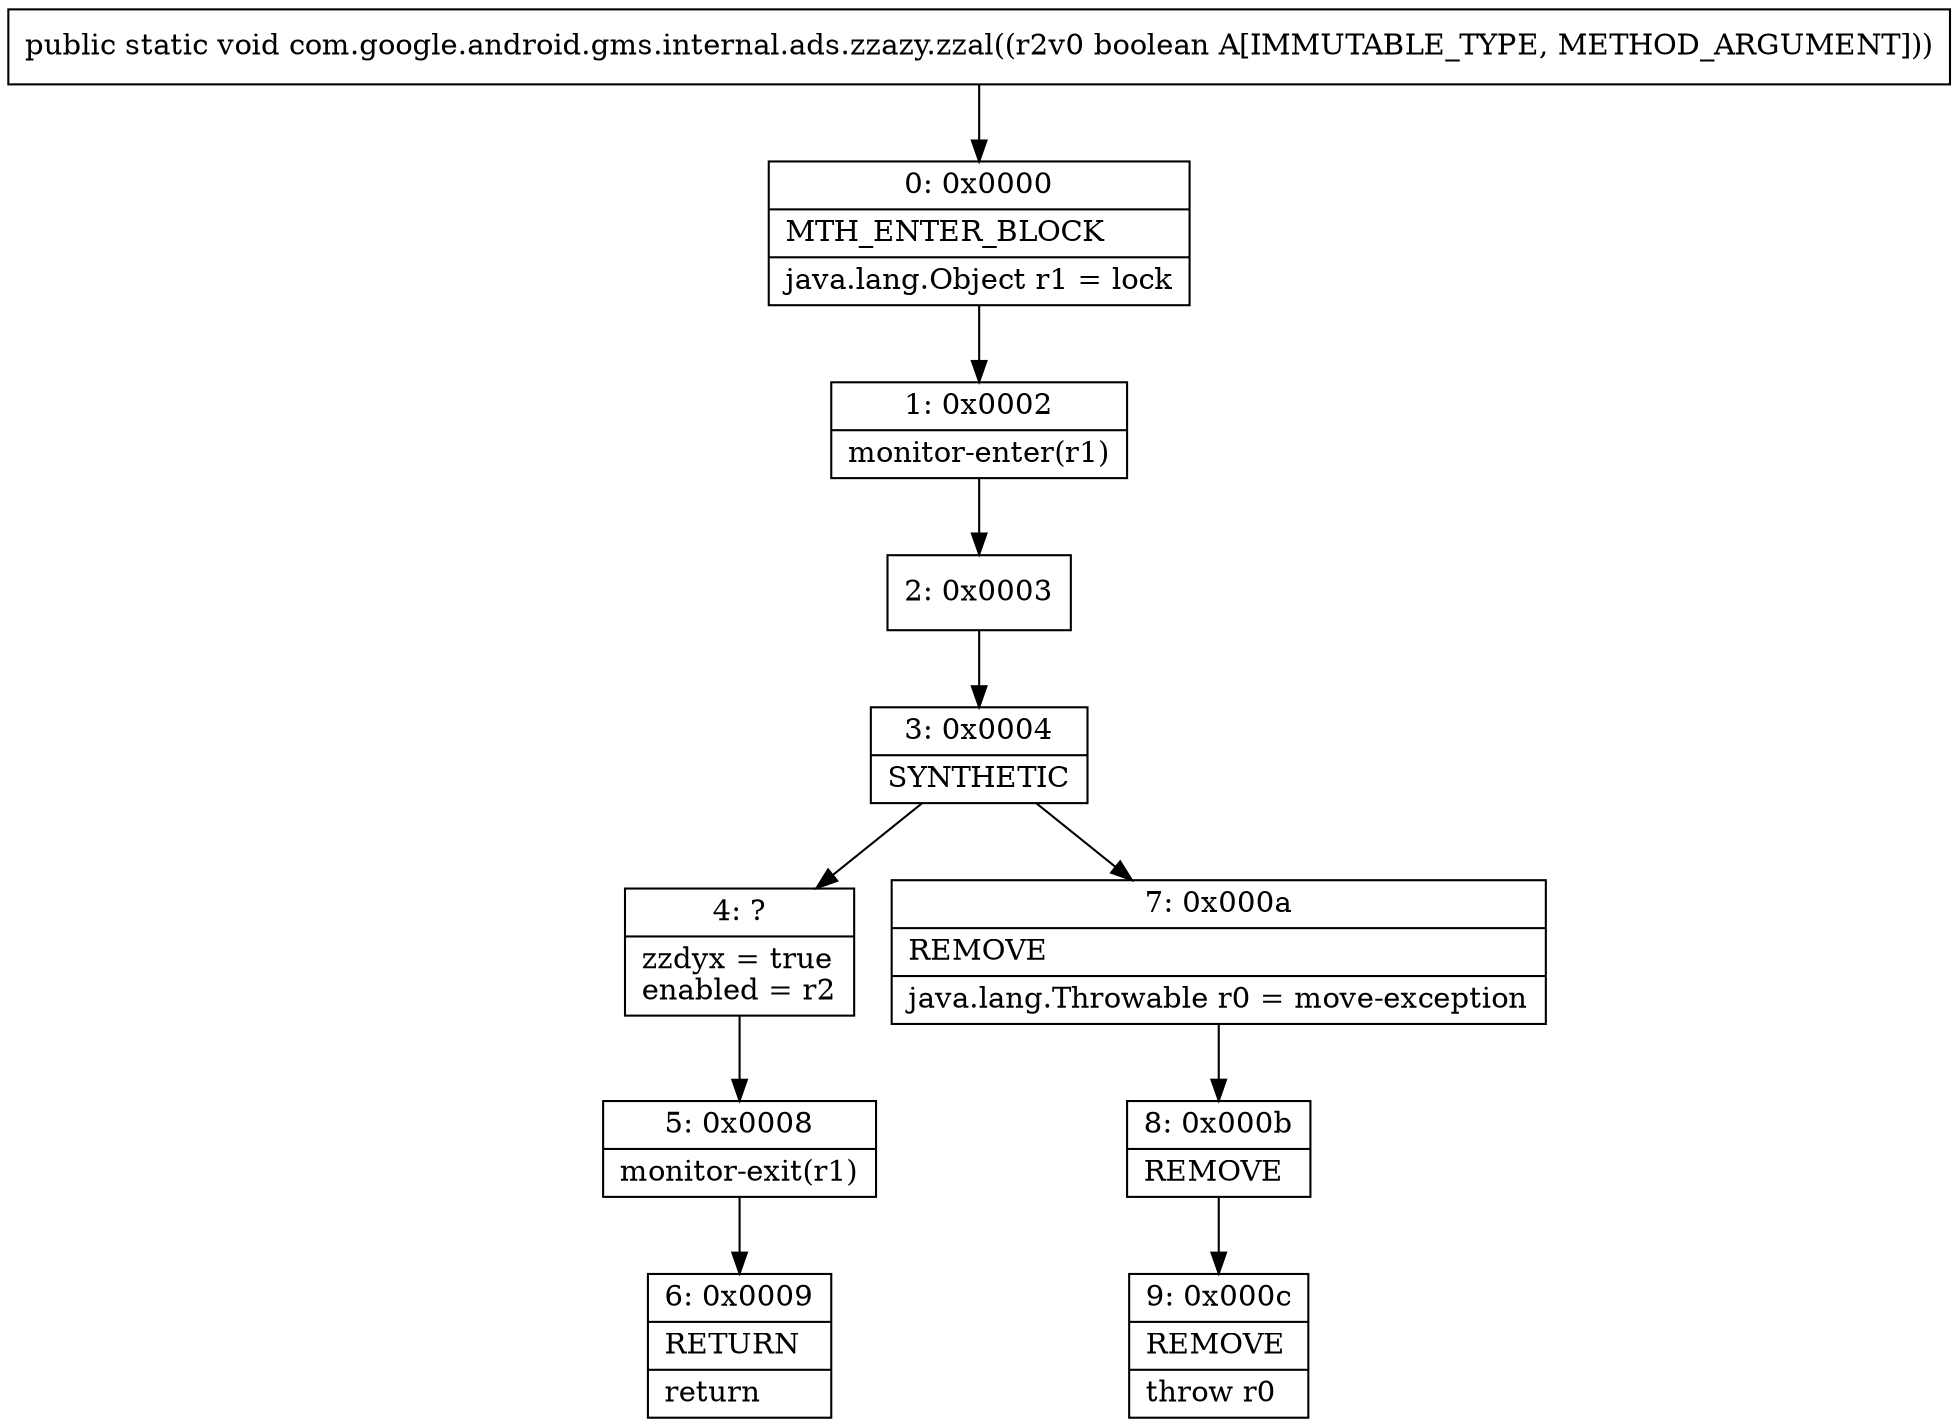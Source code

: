 digraph "CFG forcom.google.android.gms.internal.ads.zzazy.zzal(Z)V" {
Node_0 [shape=record,label="{0\:\ 0x0000|MTH_ENTER_BLOCK\l|java.lang.Object r1 = lock\l}"];
Node_1 [shape=record,label="{1\:\ 0x0002|monitor\-enter(r1)\l}"];
Node_2 [shape=record,label="{2\:\ 0x0003}"];
Node_3 [shape=record,label="{3\:\ 0x0004|SYNTHETIC\l}"];
Node_4 [shape=record,label="{4\:\ ?|zzdyx = true\lenabled = r2\l}"];
Node_5 [shape=record,label="{5\:\ 0x0008|monitor\-exit(r1)\l}"];
Node_6 [shape=record,label="{6\:\ 0x0009|RETURN\l|return\l}"];
Node_7 [shape=record,label="{7\:\ 0x000a|REMOVE\l|java.lang.Throwable r0 = move\-exception\l}"];
Node_8 [shape=record,label="{8\:\ 0x000b|REMOVE\l}"];
Node_9 [shape=record,label="{9\:\ 0x000c|REMOVE\l|throw r0\l}"];
MethodNode[shape=record,label="{public static void com.google.android.gms.internal.ads.zzazy.zzal((r2v0 boolean A[IMMUTABLE_TYPE, METHOD_ARGUMENT])) }"];
MethodNode -> Node_0;
Node_0 -> Node_1;
Node_1 -> Node_2;
Node_2 -> Node_3;
Node_3 -> Node_4;
Node_3 -> Node_7;
Node_4 -> Node_5;
Node_5 -> Node_6;
Node_7 -> Node_8;
Node_8 -> Node_9;
}

